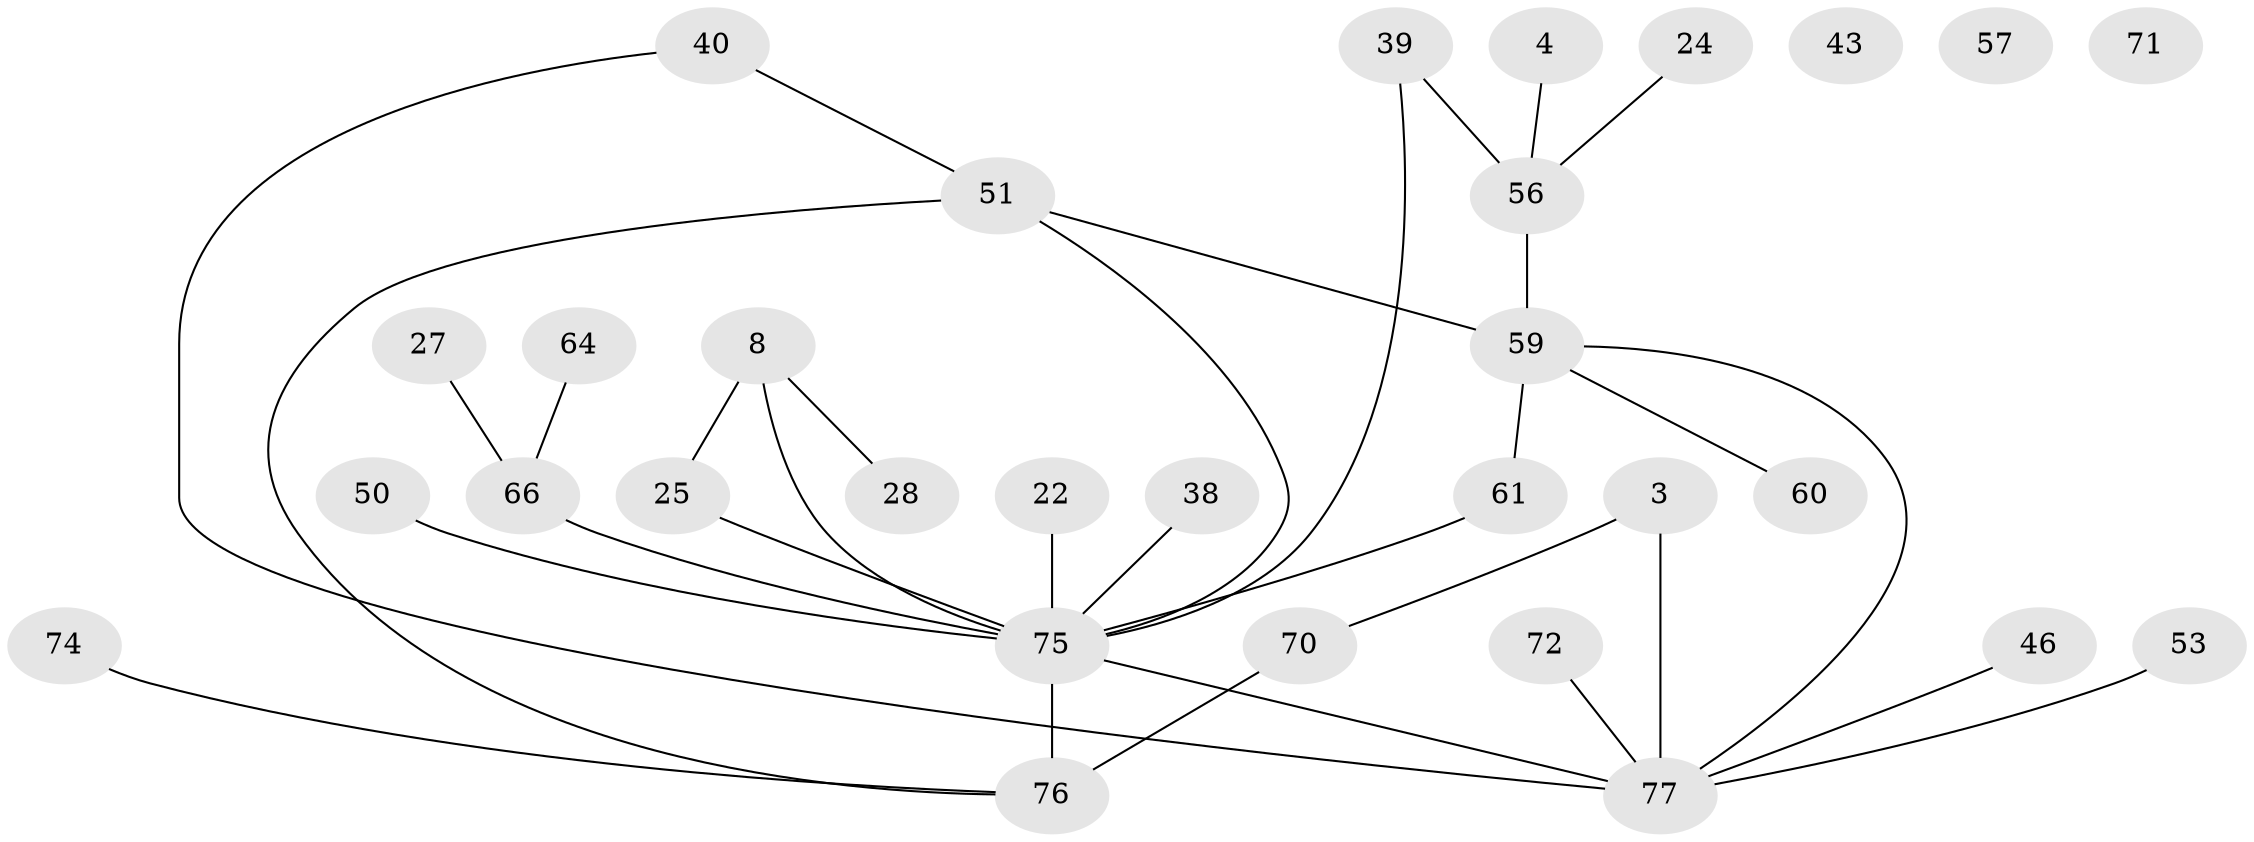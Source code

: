 // original degree distribution, {2: 0.2597402597402597, 4: 0.15584415584415584, 1: 0.23376623376623376, 3: 0.19480519480519481, 6: 0.05194805194805195, 5: 0.06493506493506493, 0: 0.03896103896103896}
// Generated by graph-tools (version 1.1) at 2025/44/03/04/25 21:44:11]
// undirected, 30 vertices, 33 edges
graph export_dot {
graph [start="1"]
  node [color=gray90,style=filled];
  3;
  4;
  8;
  22 [super="+15+18"];
  24 [super="+19"];
  25 [super="+1"];
  27;
  28;
  38;
  39;
  40;
  43;
  46;
  50;
  51 [super="+17+31"];
  53;
  56 [super="+34"];
  57;
  59 [super="+32+21+44"];
  60;
  61;
  64;
  66 [super="+13"];
  70 [super="+62+63"];
  71;
  72;
  74;
  75 [super="+7+16+52+65+69+68+37"];
  76 [super="+58+54"];
  77 [super="+12+49+48+47+73"];
  3 -- 70;
  3 -- 77 [weight=3];
  4 -- 56;
  8 -- 25 [weight=2];
  8 -- 28;
  8 -- 75;
  22 -- 75;
  24 -- 56;
  25 -- 75;
  27 -- 66;
  38 -- 75;
  39 -- 56 [weight=2];
  39 -- 75 [weight=2];
  40 -- 77;
  40 -- 51;
  46 -- 77;
  50 -- 75 [weight=2];
  51 -- 76 [weight=2];
  51 -- 75;
  51 -- 59 [weight=2];
  53 -- 77;
  56 -- 59;
  59 -- 60;
  59 -- 61;
  59 -- 77 [weight=2];
  61 -- 75;
  64 -- 66;
  66 -- 75 [weight=3];
  70 -- 76;
  72 -- 77;
  74 -- 76;
  75 -- 76 [weight=7];
  75 -- 77 [weight=4];
}
